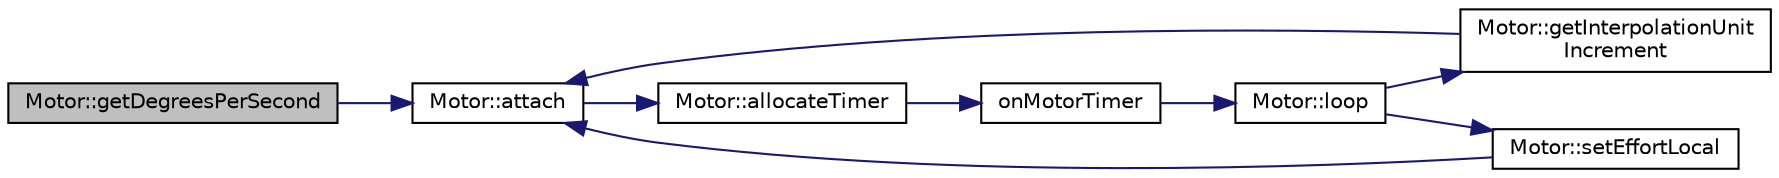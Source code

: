 digraph "Motor::getDegreesPerSecond"
{
 // LATEX_PDF_SIZE
  edge [fontname="Helvetica",fontsize="10",labelfontname="Helvetica",labelfontsize="10"];
  node [fontname="Helvetica",fontsize="10",shape=record];
  rankdir="LR";
  Node1 [label="Motor::getDegreesPerSecond",height=0.2,width=0.4,color="black", fillcolor="grey75", style="filled", fontcolor="black",tooltip=" "];
  Node1 -> Node2 [color="midnightblue",fontsize="10",style="solid",fontname="Helvetica"];
  Node2 [label="Motor::attach",height=0.2,width=0.4,color="black", fillcolor="white", style="filled",URL="$classMotor.html#a1d359b5a58005e36f3eef43dcd929da7",tooltip="Attach the motors hardware."];
  Node2 -> Node3 [color="midnightblue",fontsize="10",style="solid",fontname="Helvetica"];
  Node3 [label="Motor::allocateTimer",height=0.2,width=0.4,color="black", fillcolor="white", style="filled",URL="$classMotor.html#aa5dbe98f9cbaebd430bf1b7841d4bbc0",tooltip=" "];
  Node3 -> Node4 [color="midnightblue",fontsize="10",style="solid",fontname="Helvetica"];
  Node4 [label="onMotorTimer",height=0.2,width=0.4,color="black", fillcolor="white", style="filled",URL="$Motor_8cpp.html#adb66b9c7a2544338725556bce116d5df",tooltip=" "];
  Node4 -> Node5 [color="midnightblue",fontsize="10",style="solid",fontname="Helvetica"];
  Node5 [label="Motor::loop",height=0.2,width=0.4,color="black", fillcolor="white", style="filled",URL="$classMotor.html#a2db9c1833fe2b9e5b1b1e4b9e5d4c4ee",tooltip=" "];
  Node5 -> Node6 [color="midnightblue",fontsize="10",style="solid",fontname="Helvetica"];
  Node6 [label="Motor::getInterpolationUnit\lIncrement",height=0.2,width=0.4,color="black", fillcolor="white", style="filled",URL="$classMotor.html#aee3b24180cc7221ab63e1c2c32363693",tooltip=" "];
  Node6 -> Node2 [color="midnightblue",fontsize="10",style="solid",fontname="Helvetica"];
  Node5 -> Node7 [color="midnightblue",fontsize="10",style="solid",fontname="Helvetica"];
  Node7 [label="Motor::setEffortLocal",height=0.2,width=0.4,color="black", fillcolor="white", style="filled",URL="$classMotor.html#adc069b762efb5288612fa03b00c86dbf",tooltip=" "];
  Node7 -> Node2 [color="midnightblue",fontsize="10",style="solid",fontname="Helvetica"];
}
